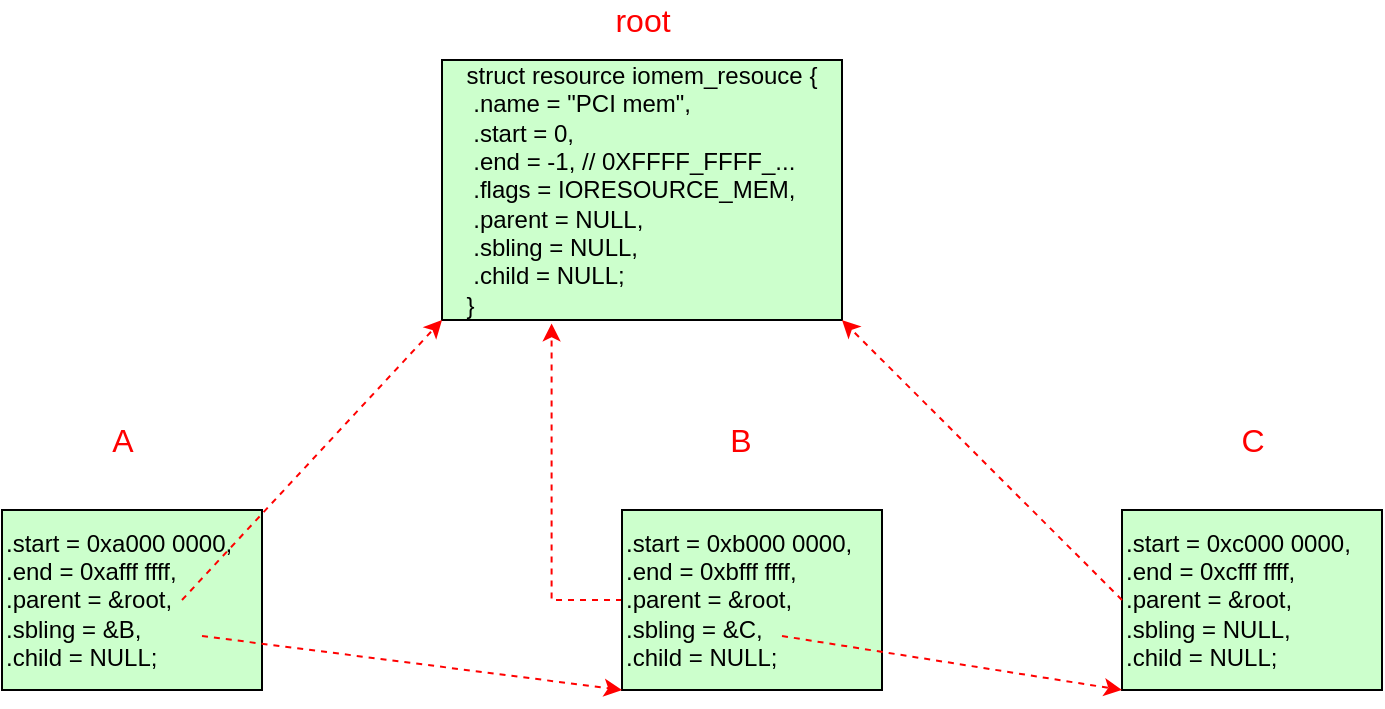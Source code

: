 <mxfile version="16.2.7" type="github">
  <diagram id="qtPlICTKakMZVoN-peX3" name="Page-1">
    <mxGraphModel dx="981" dy="548" grid="1" gridSize="10" guides="1" tooltips="1" connect="1" arrows="1" fold="1" page="1" pageScale="1" pageWidth="827" pageHeight="1169" math="0" shadow="0">
      <root>
        <mxCell id="0" />
        <mxCell id="1" parent="0" />
        <mxCell id="mSWC4GAwI5XCCafl90Lr-1" value="&lt;div style=&quot;text-align: left&quot;&gt;&lt;span&gt;struct resource iomem_resouce&amp;nbsp;&lt;/span&gt;&lt;span&gt;{&lt;/span&gt;&lt;/div&gt;&lt;div style=&quot;text-align: left&quot;&gt;&lt;span style=&quot;white-space: pre&quot;&gt;	&lt;/span&gt;.name = &quot;PCI mem&quot;,&lt;br&gt;&lt;/div&gt;&lt;div style=&quot;text-align: left&quot;&gt;&lt;span style=&quot;white-space: pre&quot;&gt;	&lt;/span&gt;.start = 0,&lt;br&gt;&lt;/div&gt;&lt;div style=&quot;text-align: left&quot;&gt;&lt;span style=&quot;white-space: pre&quot;&gt;	&lt;/span&gt;.end = -1,&amp;nbsp;// 0XFFFF_FFFF_...&lt;br&gt;&lt;/div&gt;&lt;div style=&quot;text-align: left&quot;&gt;&lt;span style=&quot;white-space: pre&quot;&gt;	&lt;/span&gt;.flags = IORESOURCE_MEM,&lt;br&gt;&lt;/div&gt;&lt;div style=&quot;text-align: left&quot;&gt;&lt;span style=&quot;white-space: pre&quot;&gt;	&lt;/span&gt;.parent = NULL,&lt;/div&gt;&lt;div style=&quot;text-align: left&quot;&gt;&lt;span style=&quot;white-space: pre&quot;&gt;	&lt;/span&gt;.sbling = NULL,&lt;/div&gt;&lt;div style=&quot;text-align: left&quot;&gt;&lt;span style=&quot;white-space: pre&quot;&gt;	&lt;/span&gt;.child = NULL;&lt;br&gt;&lt;/div&gt;&lt;div style=&quot;text-align: left&quot;&gt;&lt;span&gt;}&lt;/span&gt;&lt;/div&gt;" style="whiteSpace=wrap;html=1;fillColor=#CCFFCC;" vertex="1" parent="1">
          <mxGeometry x="280" y="210" width="200" height="130" as="geometry" />
        </mxCell>
        <mxCell id="mSWC4GAwI5XCCafl90Lr-2" value="&lt;font style=&quot;font-size: 16px&quot; color=&quot;#ff0000&quot;&gt;root&lt;/font&gt;" style="text;html=1;resizable=0;autosize=1;align=center;verticalAlign=middle;points=[];fillColor=none;strokeColor=none;rounded=0;" vertex="1" parent="1">
          <mxGeometry x="360" y="180" width="40" height="20" as="geometry" />
        </mxCell>
        <mxCell id="mSWC4GAwI5XCCafl90Lr-4" value="&lt;font style=&quot;font-size: 16px&quot; color=&quot;#ff0000&quot;&gt;A&lt;/font&gt;" style="text;html=1;resizable=0;autosize=1;align=center;verticalAlign=middle;points=[];fillColor=none;strokeColor=none;rounded=0;" vertex="1" parent="1">
          <mxGeometry x="105" y="390" width="30" height="20" as="geometry" />
        </mxCell>
        <mxCell id="mSWC4GAwI5XCCafl90Lr-6" value="&lt;font style=&quot;font-size: 16px&quot; color=&quot;#ff0000&quot;&gt;B&lt;/font&gt;" style="text;html=1;resizable=0;autosize=1;align=center;verticalAlign=middle;points=[];fillColor=none;strokeColor=none;rounded=0;" vertex="1" parent="1">
          <mxGeometry x="414" y="390" width="30" height="20" as="geometry" />
        </mxCell>
        <mxCell id="mSWC4GAwI5XCCafl90Lr-8" value="&lt;font style=&quot;font-size: 16px&quot; color=&quot;#ff0000&quot;&gt;C&lt;/font&gt;" style="text;html=1;resizable=0;autosize=1;align=center;verticalAlign=middle;points=[];fillColor=none;strokeColor=none;rounded=0;" vertex="1" parent="1">
          <mxGeometry x="670" y="390" width="30" height="20" as="geometry" />
        </mxCell>
        <mxCell id="mSWC4GAwI5XCCafl90Lr-20" style="edgeStyle=orthogonalEdgeStyle;rounded=0;orthogonalLoop=1;jettySize=auto;html=1;exitX=0;exitY=0.5;exitDx=0;exitDy=0;entryX=0.274;entryY=1.013;entryDx=0;entryDy=0;entryPerimeter=0;fontSize=16;fontColor=#FF0000;strokeColor=#FF0000;dashed=1;" edge="1" parent="1" source="mSWC4GAwI5XCCafl90Lr-9" target="mSWC4GAwI5XCCafl90Lr-1">
          <mxGeometry relative="1" as="geometry" />
        </mxCell>
        <mxCell id="mSWC4GAwI5XCCafl90Lr-9" value="&lt;div&gt;&lt;br&gt;&lt;/div&gt;&lt;div&gt;.start = 0xb000 0000,&lt;br&gt;&lt;/div&gt;&lt;div&gt;.end = 0xbfff ffff,&amp;nbsp;&lt;/div&gt;&lt;div&gt;.parent = &amp;amp;root,&lt;/div&gt;&lt;div&gt;.sbling = &amp;amp;C,&lt;/div&gt;&lt;div&gt;.child = NULL;&lt;br&gt;&lt;/div&gt;&lt;div&gt;&lt;br&gt;&lt;/div&gt;" style="whiteSpace=wrap;html=1;fillColor=#CCFFCC;align=left;" vertex="1" parent="1">
          <mxGeometry x="370" y="435" width="130" height="90" as="geometry" />
        </mxCell>
        <mxCell id="mSWC4GAwI5XCCafl90Lr-11" value="&lt;div&gt;&lt;br&gt;&lt;/div&gt;&lt;div&gt;.start = 0xa000 0000,&lt;br&gt;&lt;/div&gt;&lt;div&gt;.end = 0xafff ffff,&amp;nbsp;&lt;/div&gt;&lt;div&gt;.parent = &amp;amp;root,&lt;/div&gt;&lt;div&gt;.sbling = &amp;amp;B,&lt;/div&gt;&lt;div&gt;.child = NULL;&lt;br&gt;&lt;/div&gt;&lt;div&gt;&lt;br&gt;&lt;/div&gt;" style="whiteSpace=wrap;html=1;fillColor=#CCFFCC;align=left;" vertex="1" parent="1">
          <mxGeometry x="60" y="435" width="130" height="90" as="geometry" />
        </mxCell>
        <mxCell id="mSWC4GAwI5XCCafl90Lr-12" value="&lt;div&gt;&lt;br&gt;&lt;/div&gt;&lt;div&gt;.start = 0xc000 0000,&lt;br&gt;&lt;/div&gt;&lt;div&gt;.end = 0xcfff ffff,&amp;nbsp;&lt;/div&gt;&lt;div&gt;.parent = &amp;amp;root,&lt;/div&gt;&lt;div&gt;.sbling = NULL,&lt;/div&gt;&lt;div&gt;.child = NULL;&lt;br&gt;&lt;/div&gt;&lt;div&gt;&lt;br&gt;&lt;/div&gt;" style="whiteSpace=wrap;html=1;fillColor=#CCFFCC;align=left;" vertex="1" parent="1">
          <mxGeometry x="620" y="435" width="130" height="90" as="geometry" />
        </mxCell>
        <mxCell id="mSWC4GAwI5XCCafl90Lr-13" style="rounded=0;orthogonalLoop=1;jettySize=auto;html=1;entryX=0;entryY=1;entryDx=0;entryDy=0;fontSize=16;fontColor=#FF0000;strokeColor=#FF0000;dashed=1;" edge="1" parent="1" target="mSWC4GAwI5XCCafl90Lr-1">
          <mxGeometry relative="1" as="geometry">
            <mxPoint x="150" y="480" as="sourcePoint" />
          </mxGeometry>
        </mxCell>
        <mxCell id="mSWC4GAwI5XCCafl90Lr-18" style="rounded=0;orthogonalLoop=1;jettySize=auto;html=1;entryX=1;entryY=1;entryDx=0;entryDy=0;fontSize=16;fontColor=#FF0000;exitX=0;exitY=0.5;exitDx=0;exitDy=0;strokeColor=#FF0000;dashed=1;" edge="1" parent="1" source="mSWC4GAwI5XCCafl90Lr-12" target="mSWC4GAwI5XCCafl90Lr-1">
          <mxGeometry relative="1" as="geometry">
            <mxPoint x="570" y="460" as="sourcePoint" />
            <mxPoint x="700" y="320" as="targetPoint" />
          </mxGeometry>
        </mxCell>
        <mxCell id="mSWC4GAwI5XCCafl90Lr-22" style="rounded=0;orthogonalLoop=1;jettySize=auto;html=1;fontSize=16;fontColor=#FF0000;entryX=0;entryY=1;entryDx=0;entryDy=0;strokeColor=#FF0000;dashed=1;" edge="1" parent="1" target="mSWC4GAwI5XCCafl90Lr-9">
          <mxGeometry relative="1" as="geometry">
            <mxPoint x="160" y="498" as="sourcePoint" />
            <mxPoint x="320" y="518" as="targetPoint" />
          </mxGeometry>
        </mxCell>
        <mxCell id="mSWC4GAwI5XCCafl90Lr-23" style="rounded=0;orthogonalLoop=1;jettySize=auto;html=1;fontSize=16;fontColor=#FF0000;entryX=0;entryY=1;entryDx=0;entryDy=0;strokeColor=#FF0000;dashed=1;" edge="1" parent="1">
          <mxGeometry relative="1" as="geometry">
            <mxPoint x="450" y="498" as="sourcePoint" />
            <mxPoint x="620" y="525" as="targetPoint" />
          </mxGeometry>
        </mxCell>
      </root>
    </mxGraphModel>
  </diagram>
</mxfile>
